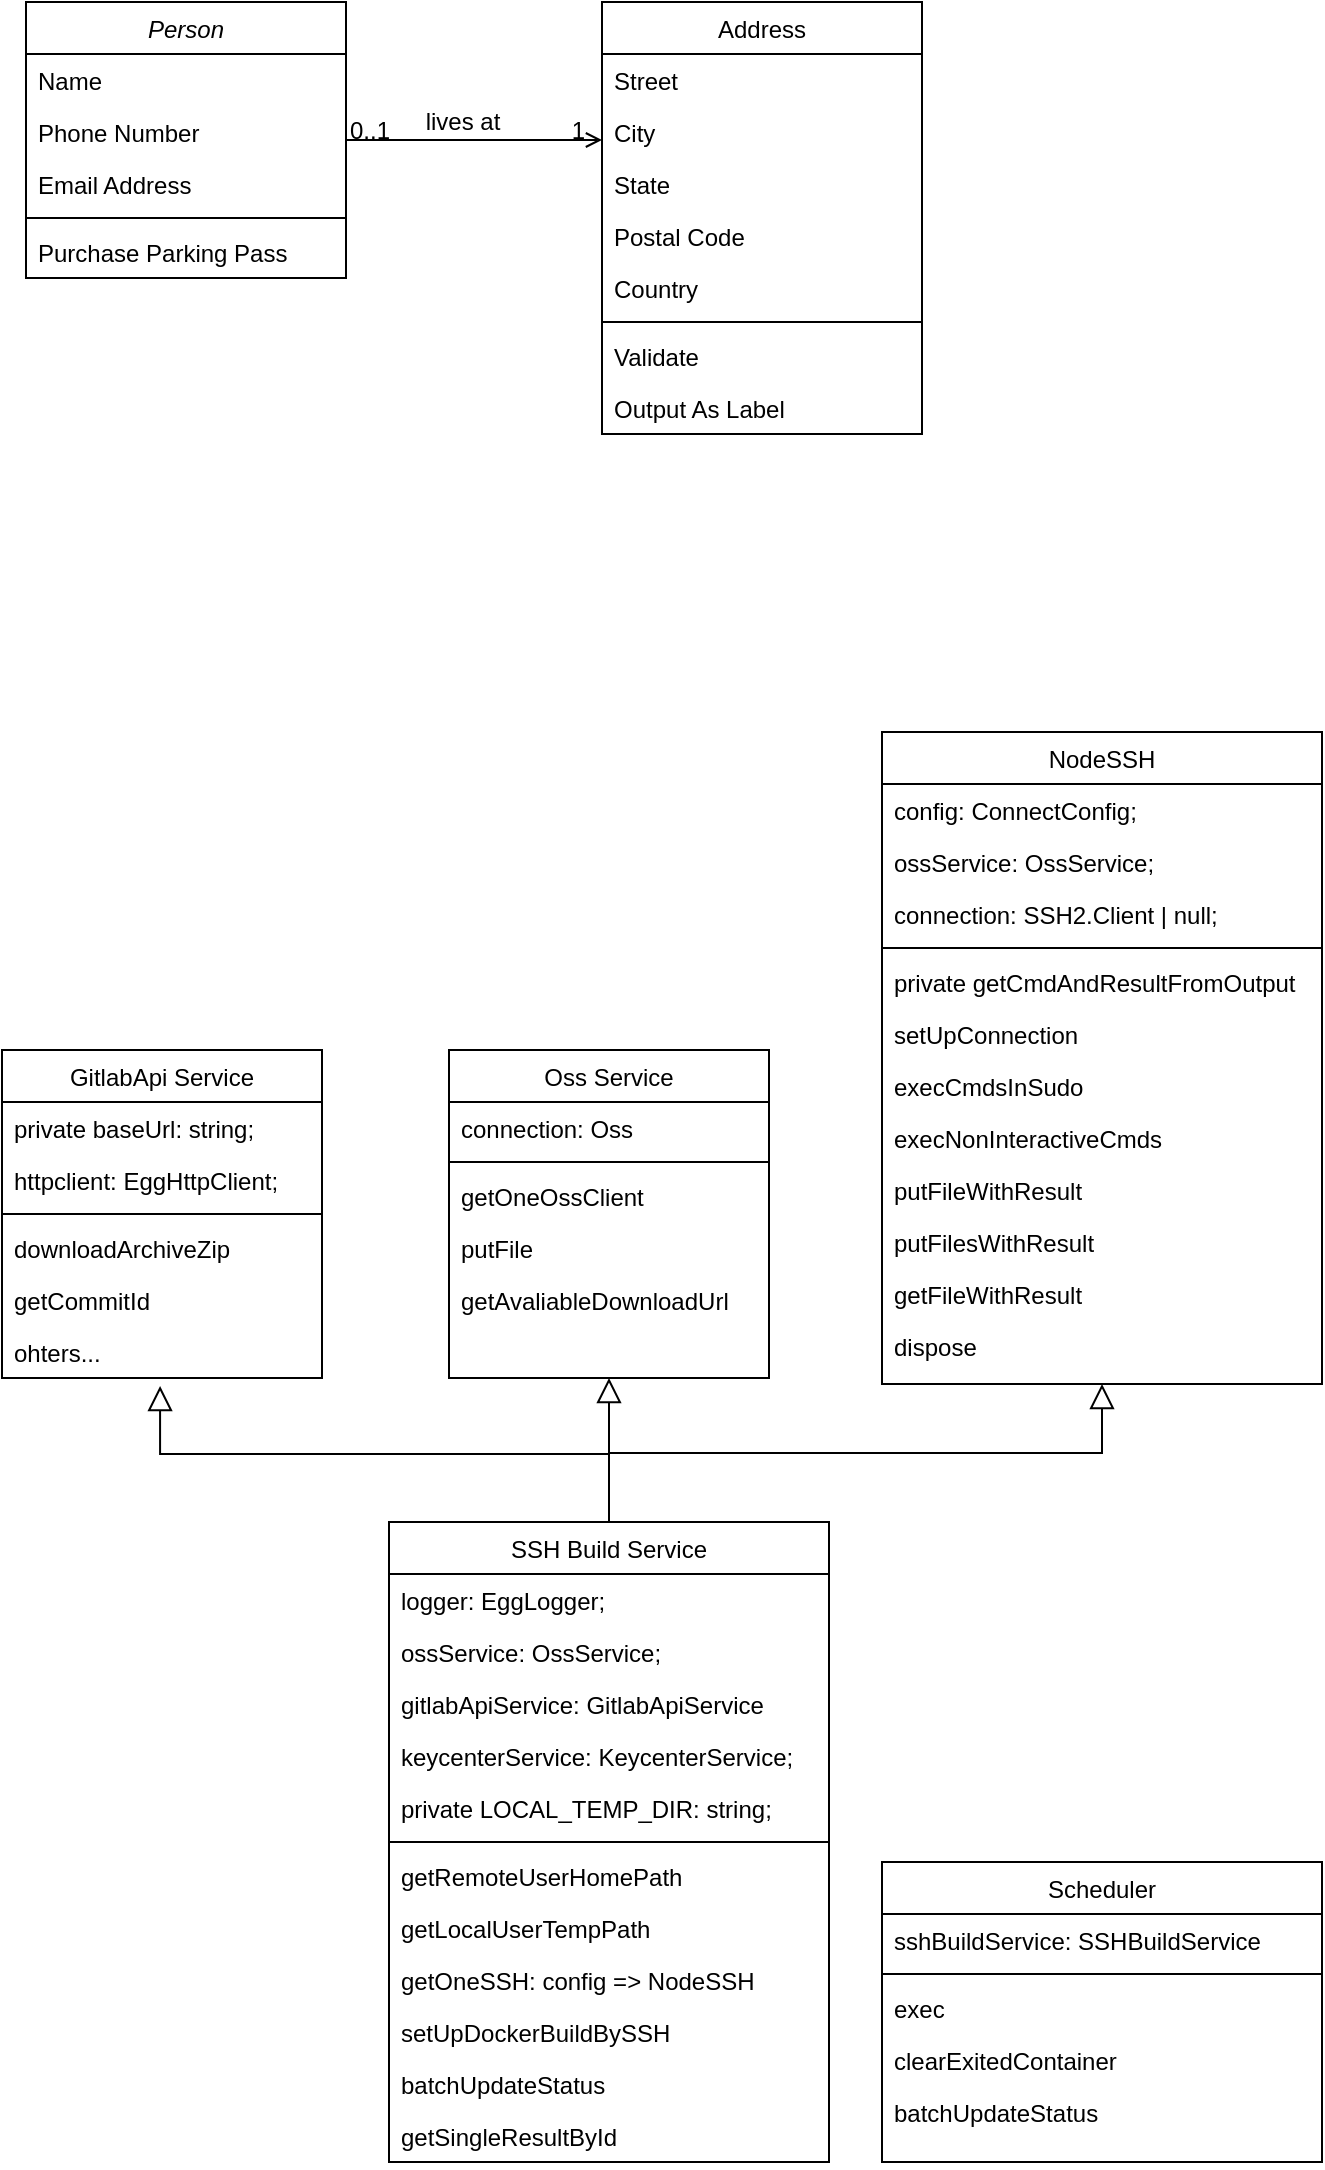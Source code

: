 <mxfile version="20.3.6" type="github">
  <diagram id="C5RBs43oDa-KdzZeNtuy" name="Page-1">
    <mxGraphModel dx="772" dy="834" grid="0" gridSize="10" guides="1" tooltips="1" connect="1" arrows="1" fold="1" page="1" pageScale="1" pageWidth="827" pageHeight="1169" math="0" shadow="0">
      <root>
        <mxCell id="WIyWlLk6GJQsqaUBKTNV-0" />
        <mxCell id="WIyWlLk6GJQsqaUBKTNV-1" parent="WIyWlLk6GJQsqaUBKTNV-0" />
        <mxCell id="zkfFHV4jXpPFQw0GAbJ--0" value="Person" style="swimlane;fontStyle=2;align=center;verticalAlign=top;childLayout=stackLayout;horizontal=1;startSize=26;horizontalStack=0;resizeParent=1;resizeLast=0;collapsible=1;marginBottom=0;rounded=0;shadow=0;strokeWidth=1;" parent="WIyWlLk6GJQsqaUBKTNV-1" vertex="1">
          <mxGeometry x="42" y="10" width="160" height="138" as="geometry">
            <mxRectangle x="220" y="120" width="160" height="26" as="alternateBounds" />
          </mxGeometry>
        </mxCell>
        <mxCell id="zkfFHV4jXpPFQw0GAbJ--1" value="Name" style="text;align=left;verticalAlign=top;spacingLeft=4;spacingRight=4;overflow=hidden;rotatable=0;points=[[0,0.5],[1,0.5]];portConstraint=eastwest;" parent="zkfFHV4jXpPFQw0GAbJ--0" vertex="1">
          <mxGeometry y="26" width="160" height="26" as="geometry" />
        </mxCell>
        <mxCell id="zkfFHV4jXpPFQw0GAbJ--2" value="Phone Number" style="text;align=left;verticalAlign=top;spacingLeft=4;spacingRight=4;overflow=hidden;rotatable=0;points=[[0,0.5],[1,0.5]];portConstraint=eastwest;rounded=0;shadow=0;html=0;" parent="zkfFHV4jXpPFQw0GAbJ--0" vertex="1">
          <mxGeometry y="52" width="160" height="26" as="geometry" />
        </mxCell>
        <mxCell id="zkfFHV4jXpPFQw0GAbJ--3" value="Email Address" style="text;align=left;verticalAlign=top;spacingLeft=4;spacingRight=4;overflow=hidden;rotatable=0;points=[[0,0.5],[1,0.5]];portConstraint=eastwest;rounded=0;shadow=0;html=0;" parent="zkfFHV4jXpPFQw0GAbJ--0" vertex="1">
          <mxGeometry y="78" width="160" height="26" as="geometry" />
        </mxCell>
        <mxCell id="zkfFHV4jXpPFQw0GAbJ--4" value="" style="line;html=1;strokeWidth=1;align=left;verticalAlign=middle;spacingTop=-1;spacingLeft=3;spacingRight=3;rotatable=0;labelPosition=right;points=[];portConstraint=eastwest;" parent="zkfFHV4jXpPFQw0GAbJ--0" vertex="1">
          <mxGeometry y="104" width="160" height="8" as="geometry" />
        </mxCell>
        <mxCell id="zkfFHV4jXpPFQw0GAbJ--5" value="Purchase Parking Pass" style="text;align=left;verticalAlign=top;spacingLeft=4;spacingRight=4;overflow=hidden;rotatable=0;points=[[0,0.5],[1,0.5]];portConstraint=eastwest;" parent="zkfFHV4jXpPFQw0GAbJ--0" vertex="1">
          <mxGeometry y="112" width="160" height="26" as="geometry" />
        </mxCell>
        <mxCell id="zkfFHV4jXpPFQw0GAbJ--17" value="Address" style="swimlane;fontStyle=0;align=center;verticalAlign=top;childLayout=stackLayout;horizontal=1;startSize=26;horizontalStack=0;resizeParent=1;resizeLast=0;collapsible=1;marginBottom=0;rounded=0;shadow=0;strokeWidth=1;" parent="WIyWlLk6GJQsqaUBKTNV-1" vertex="1">
          <mxGeometry x="330" y="10" width="160" height="216" as="geometry">
            <mxRectangle x="550" y="140" width="160" height="26" as="alternateBounds" />
          </mxGeometry>
        </mxCell>
        <mxCell id="zkfFHV4jXpPFQw0GAbJ--18" value="Street" style="text;align=left;verticalAlign=top;spacingLeft=4;spacingRight=4;overflow=hidden;rotatable=0;points=[[0,0.5],[1,0.5]];portConstraint=eastwest;" parent="zkfFHV4jXpPFQw0GAbJ--17" vertex="1">
          <mxGeometry y="26" width="160" height="26" as="geometry" />
        </mxCell>
        <mxCell id="zkfFHV4jXpPFQw0GAbJ--19" value="City" style="text;align=left;verticalAlign=top;spacingLeft=4;spacingRight=4;overflow=hidden;rotatable=0;points=[[0,0.5],[1,0.5]];portConstraint=eastwest;rounded=0;shadow=0;html=0;" parent="zkfFHV4jXpPFQw0GAbJ--17" vertex="1">
          <mxGeometry y="52" width="160" height="26" as="geometry" />
        </mxCell>
        <mxCell id="zkfFHV4jXpPFQw0GAbJ--20" value="State" style="text;align=left;verticalAlign=top;spacingLeft=4;spacingRight=4;overflow=hidden;rotatable=0;points=[[0,0.5],[1,0.5]];portConstraint=eastwest;rounded=0;shadow=0;html=0;" parent="zkfFHV4jXpPFQw0GAbJ--17" vertex="1">
          <mxGeometry y="78" width="160" height="26" as="geometry" />
        </mxCell>
        <mxCell id="zkfFHV4jXpPFQw0GAbJ--21" value="Postal Code" style="text;align=left;verticalAlign=top;spacingLeft=4;spacingRight=4;overflow=hidden;rotatable=0;points=[[0,0.5],[1,0.5]];portConstraint=eastwest;rounded=0;shadow=0;html=0;" parent="zkfFHV4jXpPFQw0GAbJ--17" vertex="1">
          <mxGeometry y="104" width="160" height="26" as="geometry" />
        </mxCell>
        <mxCell id="zkfFHV4jXpPFQw0GAbJ--22" value="Country" style="text;align=left;verticalAlign=top;spacingLeft=4;spacingRight=4;overflow=hidden;rotatable=0;points=[[0,0.5],[1,0.5]];portConstraint=eastwest;rounded=0;shadow=0;html=0;" parent="zkfFHV4jXpPFQw0GAbJ--17" vertex="1">
          <mxGeometry y="130" width="160" height="26" as="geometry" />
        </mxCell>
        <mxCell id="zkfFHV4jXpPFQw0GAbJ--23" value="" style="line;html=1;strokeWidth=1;align=left;verticalAlign=middle;spacingTop=-1;spacingLeft=3;spacingRight=3;rotatable=0;labelPosition=right;points=[];portConstraint=eastwest;" parent="zkfFHV4jXpPFQw0GAbJ--17" vertex="1">
          <mxGeometry y="156" width="160" height="8" as="geometry" />
        </mxCell>
        <mxCell id="zkfFHV4jXpPFQw0GAbJ--24" value="Validate" style="text;align=left;verticalAlign=top;spacingLeft=4;spacingRight=4;overflow=hidden;rotatable=0;points=[[0,0.5],[1,0.5]];portConstraint=eastwest;" parent="zkfFHV4jXpPFQw0GAbJ--17" vertex="1">
          <mxGeometry y="164" width="160" height="26" as="geometry" />
        </mxCell>
        <mxCell id="zkfFHV4jXpPFQw0GAbJ--25" value="Output As Label" style="text;align=left;verticalAlign=top;spacingLeft=4;spacingRight=4;overflow=hidden;rotatable=0;points=[[0,0.5],[1,0.5]];portConstraint=eastwest;" parent="zkfFHV4jXpPFQw0GAbJ--17" vertex="1">
          <mxGeometry y="190" width="160" height="26" as="geometry" />
        </mxCell>
        <mxCell id="zkfFHV4jXpPFQw0GAbJ--26" value="" style="endArrow=open;shadow=0;strokeWidth=1;rounded=0;endFill=1;edgeStyle=elbowEdgeStyle;elbow=vertical;" parent="WIyWlLk6GJQsqaUBKTNV-1" source="zkfFHV4jXpPFQw0GAbJ--0" target="zkfFHV4jXpPFQw0GAbJ--17" edge="1">
          <mxGeometry x="0.5" y="41" relative="1" as="geometry">
            <mxPoint x="202" y="82" as="sourcePoint" />
            <mxPoint x="362" y="82" as="targetPoint" />
            <mxPoint x="-40" y="32" as="offset" />
          </mxGeometry>
        </mxCell>
        <mxCell id="zkfFHV4jXpPFQw0GAbJ--27" value="0..1" style="resizable=0;align=left;verticalAlign=bottom;labelBackgroundColor=none;fontSize=12;" parent="zkfFHV4jXpPFQw0GAbJ--26" connectable="0" vertex="1">
          <mxGeometry x="-1" relative="1" as="geometry">
            <mxPoint y="4" as="offset" />
          </mxGeometry>
        </mxCell>
        <mxCell id="zkfFHV4jXpPFQw0GAbJ--28" value="1" style="resizable=0;align=right;verticalAlign=bottom;labelBackgroundColor=none;fontSize=12;" parent="zkfFHV4jXpPFQw0GAbJ--26" connectable="0" vertex="1">
          <mxGeometry x="1" relative="1" as="geometry">
            <mxPoint x="-7" y="4" as="offset" />
          </mxGeometry>
        </mxCell>
        <mxCell id="zkfFHV4jXpPFQw0GAbJ--29" value="lives at" style="text;html=1;resizable=0;points=[];;align=center;verticalAlign=middle;labelBackgroundColor=none;rounded=0;shadow=0;strokeWidth=1;fontSize=12;" parent="zkfFHV4jXpPFQw0GAbJ--26" vertex="1" connectable="0">
          <mxGeometry x="0.5" y="49" relative="1" as="geometry">
            <mxPoint x="-38" y="40" as="offset" />
          </mxGeometry>
        </mxCell>
        <mxCell id="7YvquaI75A_6ejGReijv-2" value="Oss Service" style="swimlane;fontStyle=0;align=center;verticalAlign=top;childLayout=stackLayout;horizontal=1;startSize=26;horizontalStack=0;resizeParent=1;resizeLast=0;collapsible=1;marginBottom=0;rounded=0;shadow=0;strokeWidth=1;" vertex="1" parent="WIyWlLk6GJQsqaUBKTNV-1">
          <mxGeometry x="253.5" y="534" width="160" height="164" as="geometry">
            <mxRectangle x="550" y="140" width="160" height="26" as="alternateBounds" />
          </mxGeometry>
        </mxCell>
        <mxCell id="7YvquaI75A_6ejGReijv-3" value="connection: Oss" style="text;align=left;verticalAlign=top;spacingLeft=4;spacingRight=4;overflow=hidden;rotatable=0;points=[[0,0.5],[1,0.5]];portConstraint=eastwest;" vertex="1" parent="7YvquaI75A_6ejGReijv-2">
          <mxGeometry y="26" width="160" height="26" as="geometry" />
        </mxCell>
        <mxCell id="7YvquaI75A_6ejGReijv-8" value="" style="line;html=1;strokeWidth=1;align=left;verticalAlign=middle;spacingTop=-1;spacingLeft=3;spacingRight=3;rotatable=0;labelPosition=right;points=[];portConstraint=eastwest;" vertex="1" parent="7YvquaI75A_6ejGReijv-2">
          <mxGeometry y="52" width="160" height="8" as="geometry" />
        </mxCell>
        <mxCell id="7YvquaI75A_6ejGReijv-11" value="getOneOssClient" style="text;align=left;verticalAlign=top;spacingLeft=4;spacingRight=4;overflow=hidden;rotatable=0;points=[[0,0.5],[1,0.5]];portConstraint=eastwest;" vertex="1" parent="7YvquaI75A_6ejGReijv-2">
          <mxGeometry y="60" width="160" height="26" as="geometry" />
        </mxCell>
        <mxCell id="7YvquaI75A_6ejGReijv-9" value="putFile" style="text;align=left;verticalAlign=top;spacingLeft=4;spacingRight=4;overflow=hidden;rotatable=0;points=[[0,0.5],[1,0.5]];portConstraint=eastwest;" vertex="1" parent="7YvquaI75A_6ejGReijv-2">
          <mxGeometry y="86" width="160" height="26" as="geometry" />
        </mxCell>
        <mxCell id="7YvquaI75A_6ejGReijv-10" value="getAvaliableDownloadUrl&#xa;" style="text;align=left;verticalAlign=top;spacingLeft=4;spacingRight=4;overflow=hidden;rotatable=0;points=[[0,0.5],[1,0.5]];portConstraint=eastwest;" vertex="1" parent="7YvquaI75A_6ejGReijv-2">
          <mxGeometry y="112" width="160" height="26" as="geometry" />
        </mxCell>
        <mxCell id="7YvquaI75A_6ejGReijv-12" value="GitlabApi Service" style="swimlane;fontStyle=0;align=center;verticalAlign=top;childLayout=stackLayout;horizontal=1;startSize=26;horizontalStack=0;resizeParent=1;resizeLast=0;collapsible=1;marginBottom=0;rounded=0;shadow=0;strokeWidth=1;" vertex="1" parent="WIyWlLk6GJQsqaUBKTNV-1">
          <mxGeometry x="30" y="534" width="160" height="164" as="geometry">
            <mxRectangle x="550" y="140" width="160" height="26" as="alternateBounds" />
          </mxGeometry>
        </mxCell>
        <mxCell id="7YvquaI75A_6ejGReijv-13" value="private baseUrl: string;" style="text;align=left;verticalAlign=top;spacingLeft=4;spacingRight=4;overflow=hidden;rotatable=0;points=[[0,0.5],[1,0.5]];portConstraint=eastwest;" vertex="1" parent="7YvquaI75A_6ejGReijv-12">
          <mxGeometry y="26" width="160" height="26" as="geometry" />
        </mxCell>
        <mxCell id="7YvquaI75A_6ejGReijv-25" value="httpclient: EggHttpClient;" style="text;align=left;verticalAlign=top;spacingLeft=4;spacingRight=4;overflow=hidden;rotatable=0;points=[[0,0.5],[1,0.5]];portConstraint=eastwest;" vertex="1" parent="7YvquaI75A_6ejGReijv-12">
          <mxGeometry y="52" width="160" height="26" as="geometry" />
        </mxCell>
        <mxCell id="7YvquaI75A_6ejGReijv-18" value="" style="line;html=1;strokeWidth=1;align=left;verticalAlign=middle;spacingTop=-1;spacingLeft=3;spacingRight=3;rotatable=0;labelPosition=right;points=[];portConstraint=eastwest;" vertex="1" parent="7YvquaI75A_6ejGReijv-12">
          <mxGeometry y="78" width="160" height="8" as="geometry" />
        </mxCell>
        <mxCell id="7YvquaI75A_6ejGReijv-19" value="downloadArchiveZip" style="text;align=left;verticalAlign=top;spacingLeft=4;spacingRight=4;overflow=hidden;rotatable=0;points=[[0,0.5],[1,0.5]];portConstraint=eastwest;" vertex="1" parent="7YvquaI75A_6ejGReijv-12">
          <mxGeometry y="86" width="160" height="26" as="geometry" />
        </mxCell>
        <mxCell id="7YvquaI75A_6ejGReijv-42" value="getCommitId" style="text;align=left;verticalAlign=top;spacingLeft=4;spacingRight=4;overflow=hidden;rotatable=0;points=[[0,0.5],[1,0.5]];portConstraint=eastwest;" vertex="1" parent="7YvquaI75A_6ejGReijv-12">
          <mxGeometry y="112" width="160" height="26" as="geometry" />
        </mxCell>
        <mxCell id="7YvquaI75A_6ejGReijv-20" value="ohters..." style="text;align=left;verticalAlign=top;spacingLeft=4;spacingRight=4;overflow=hidden;rotatable=0;points=[[0,0.5],[1,0.5]];portConstraint=eastwest;" vertex="1" parent="7YvquaI75A_6ejGReijv-12">
          <mxGeometry y="138" width="160" height="26" as="geometry" />
        </mxCell>
        <mxCell id="7YvquaI75A_6ejGReijv-26" value="NodeSSH" style="swimlane;fontStyle=0;align=center;verticalAlign=top;childLayout=stackLayout;horizontal=1;startSize=26;horizontalStack=0;resizeParent=1;resizeLast=0;collapsible=1;marginBottom=0;rounded=0;shadow=0;strokeWidth=1;" vertex="1" parent="WIyWlLk6GJQsqaUBKTNV-1">
          <mxGeometry x="470" y="375" width="220" height="326" as="geometry">
            <mxRectangle x="550" y="140" width="160" height="26" as="alternateBounds" />
          </mxGeometry>
        </mxCell>
        <mxCell id="7YvquaI75A_6ejGReijv-27" value="config: ConnectConfig;" style="text;align=left;verticalAlign=top;spacingLeft=4;spacingRight=4;overflow=hidden;rotatable=0;points=[[0,0.5],[1,0.5]];portConstraint=eastwest;" vertex="1" parent="7YvquaI75A_6ejGReijv-26">
          <mxGeometry y="26" width="220" height="26" as="geometry" />
        </mxCell>
        <mxCell id="7YvquaI75A_6ejGReijv-28" value="ossService: OssService;" style="text;align=left;verticalAlign=top;spacingLeft=4;spacingRight=4;overflow=hidden;rotatable=0;points=[[0,0.5],[1,0.5]];portConstraint=eastwest;rounded=0;shadow=0;html=0;" vertex="1" parent="7YvquaI75A_6ejGReijv-26">
          <mxGeometry y="52" width="220" height="26" as="geometry" />
        </mxCell>
        <mxCell id="7YvquaI75A_6ejGReijv-29" value="connection: SSH2.Client | null;" style="text;align=left;verticalAlign=top;spacingLeft=4;spacingRight=4;overflow=hidden;rotatable=0;points=[[0,0.5],[1,0.5]];portConstraint=eastwest;rounded=0;shadow=0;html=0;" vertex="1" parent="7YvquaI75A_6ejGReijv-26">
          <mxGeometry y="78" width="220" height="26" as="geometry" />
        </mxCell>
        <mxCell id="7YvquaI75A_6ejGReijv-32" value="" style="line;html=1;strokeWidth=1;align=left;verticalAlign=middle;spacingTop=-1;spacingLeft=3;spacingRight=3;rotatable=0;labelPosition=right;points=[];portConstraint=eastwest;" vertex="1" parent="7YvquaI75A_6ejGReijv-26">
          <mxGeometry y="104" width="220" height="8" as="geometry" />
        </mxCell>
        <mxCell id="7YvquaI75A_6ejGReijv-75" value="private getCmdAndResultFromOutput" style="text;align=left;verticalAlign=top;spacingLeft=4;spacingRight=4;overflow=hidden;rotatable=0;points=[[0,0.5],[1,0.5]];portConstraint=eastwest;" vertex="1" parent="7YvquaI75A_6ejGReijv-26">
          <mxGeometry y="112" width="220" height="26" as="geometry" />
        </mxCell>
        <mxCell id="7YvquaI75A_6ejGReijv-33" value="setUpConnection" style="text;align=left;verticalAlign=top;spacingLeft=4;spacingRight=4;overflow=hidden;rotatable=0;points=[[0,0.5],[1,0.5]];portConstraint=eastwest;" vertex="1" parent="7YvquaI75A_6ejGReijv-26">
          <mxGeometry y="138" width="220" height="26" as="geometry" />
        </mxCell>
        <mxCell id="7YvquaI75A_6ejGReijv-34" value="execCmdsInSudo" style="text;align=left;verticalAlign=top;spacingLeft=4;spacingRight=4;overflow=hidden;rotatable=0;points=[[0,0.5],[1,0.5]];portConstraint=eastwest;" vertex="1" parent="7YvquaI75A_6ejGReijv-26">
          <mxGeometry y="164" width="220" height="26" as="geometry" />
        </mxCell>
        <mxCell id="7YvquaI75A_6ejGReijv-35" value="execNonInteractiveCmds" style="text;align=left;verticalAlign=top;spacingLeft=4;spacingRight=4;overflow=hidden;rotatable=0;points=[[0,0.5],[1,0.5]];portConstraint=eastwest;" vertex="1" parent="7YvquaI75A_6ejGReijv-26">
          <mxGeometry y="190" width="220" height="26" as="geometry" />
        </mxCell>
        <mxCell id="7YvquaI75A_6ejGReijv-38" value="putFileWithResult" style="text;align=left;verticalAlign=top;spacingLeft=4;spacingRight=4;overflow=hidden;rotatable=0;points=[[0,0.5],[1,0.5]];portConstraint=eastwest;" vertex="1" parent="7YvquaI75A_6ejGReijv-26">
          <mxGeometry y="216" width="220" height="26" as="geometry" />
        </mxCell>
        <mxCell id="7YvquaI75A_6ejGReijv-36" value="putFilesWithResult" style="text;align=left;verticalAlign=top;spacingLeft=4;spacingRight=4;overflow=hidden;rotatable=0;points=[[0,0.5],[1,0.5]];portConstraint=eastwest;" vertex="1" parent="7YvquaI75A_6ejGReijv-26">
          <mxGeometry y="242" width="220" height="26" as="geometry" />
        </mxCell>
        <mxCell id="7YvquaI75A_6ejGReijv-37" value="getFileWithResult" style="text;align=left;verticalAlign=top;spacingLeft=4;spacingRight=4;overflow=hidden;rotatable=0;points=[[0,0.5],[1,0.5]];portConstraint=eastwest;" vertex="1" parent="7YvquaI75A_6ejGReijv-26">
          <mxGeometry y="268" width="220" height="26" as="geometry" />
        </mxCell>
        <mxCell id="7YvquaI75A_6ejGReijv-76" value="dispose" style="text;align=left;verticalAlign=top;spacingLeft=4;spacingRight=4;overflow=hidden;rotatable=0;points=[[0,0.5],[1,0.5]];portConstraint=eastwest;" vertex="1" parent="7YvquaI75A_6ejGReijv-26">
          <mxGeometry y="294" width="220" height="26" as="geometry" />
        </mxCell>
        <mxCell id="7YvquaI75A_6ejGReijv-56" value="SSH Build Service" style="swimlane;fontStyle=0;align=center;verticalAlign=top;childLayout=stackLayout;horizontal=1;startSize=26;horizontalStack=0;resizeParent=1;resizeLast=0;collapsible=1;marginBottom=0;rounded=0;shadow=0;strokeWidth=1;" vertex="1" parent="WIyWlLk6GJQsqaUBKTNV-1">
          <mxGeometry x="223.5" y="770" width="220" height="320" as="geometry">
            <mxRectangle x="550" y="140" width="160" height="26" as="alternateBounds" />
          </mxGeometry>
        </mxCell>
        <mxCell id="7YvquaI75A_6ejGReijv-57" value="logger: EggLogger;" style="text;align=left;verticalAlign=top;spacingLeft=4;spacingRight=4;overflow=hidden;rotatable=0;points=[[0,0.5],[1,0.5]];portConstraint=eastwest;" vertex="1" parent="7YvquaI75A_6ejGReijv-56">
          <mxGeometry y="26" width="220" height="26" as="geometry" />
        </mxCell>
        <mxCell id="7YvquaI75A_6ejGReijv-58" value="ossService: OssService;" style="text;align=left;verticalAlign=top;spacingLeft=4;spacingRight=4;overflow=hidden;rotatable=0;points=[[0,0.5],[1,0.5]];portConstraint=eastwest;rounded=0;shadow=0;html=0;" vertex="1" parent="7YvquaI75A_6ejGReijv-56">
          <mxGeometry y="52" width="220" height="26" as="geometry" />
        </mxCell>
        <mxCell id="7YvquaI75A_6ejGReijv-59" value="gitlabApiService: GitlabApiService" style="text;align=left;verticalAlign=top;spacingLeft=4;spacingRight=4;overflow=hidden;rotatable=0;points=[[0,0.5],[1,0.5]];portConstraint=eastwest;rounded=0;shadow=0;html=0;" vertex="1" parent="7YvquaI75A_6ejGReijv-56">
          <mxGeometry y="78" width="220" height="26" as="geometry" />
        </mxCell>
        <mxCell id="7YvquaI75A_6ejGReijv-60" value="keycenterService: KeycenterService;" style="text;align=left;verticalAlign=top;spacingLeft=4;spacingRight=4;overflow=hidden;rotatable=0;points=[[0,0.5],[1,0.5]];portConstraint=eastwest;rounded=0;shadow=0;html=0;" vertex="1" parent="7YvquaI75A_6ejGReijv-56">
          <mxGeometry y="104" width="220" height="26" as="geometry" />
        </mxCell>
        <mxCell id="7YvquaI75A_6ejGReijv-61" value="private LOCAL_TEMP_DIR: string;" style="text;align=left;verticalAlign=top;spacingLeft=4;spacingRight=4;overflow=hidden;rotatable=0;points=[[0,0.5],[1,0.5]];portConstraint=eastwest;rounded=0;shadow=0;html=0;" vertex="1" parent="7YvquaI75A_6ejGReijv-56">
          <mxGeometry y="130" width="220" height="26" as="geometry" />
        </mxCell>
        <mxCell id="7YvquaI75A_6ejGReijv-62" value="" style="line;html=1;strokeWidth=1;align=left;verticalAlign=middle;spacingTop=-1;spacingLeft=3;spacingRight=3;rotatable=0;labelPosition=right;points=[];portConstraint=eastwest;" vertex="1" parent="7YvquaI75A_6ejGReijv-56">
          <mxGeometry y="156" width="220" height="8" as="geometry" />
        </mxCell>
        <mxCell id="7YvquaI75A_6ejGReijv-63" value="getRemoteUserHomePath" style="text;align=left;verticalAlign=top;spacingLeft=4;spacingRight=4;overflow=hidden;rotatable=0;points=[[0,0.5],[1,0.5]];portConstraint=eastwest;" vertex="1" parent="7YvquaI75A_6ejGReijv-56">
          <mxGeometry y="164" width="220" height="26" as="geometry" />
        </mxCell>
        <mxCell id="7YvquaI75A_6ejGReijv-64" value="getLocalUserTempPath" style="text;align=left;verticalAlign=top;spacingLeft=4;spacingRight=4;overflow=hidden;rotatable=0;points=[[0,0.5],[1,0.5]];portConstraint=eastwest;" vertex="1" parent="7YvquaI75A_6ejGReijv-56">
          <mxGeometry y="190" width="220" height="26" as="geometry" />
        </mxCell>
        <mxCell id="7YvquaI75A_6ejGReijv-65" value="getOneSSH: config =&gt; NodeSSH" style="text;align=left;verticalAlign=top;spacingLeft=4;spacingRight=4;overflow=hidden;rotatable=0;points=[[0,0.5],[1,0.5]];portConstraint=eastwest;" vertex="1" parent="7YvquaI75A_6ejGReijv-56">
          <mxGeometry y="216" width="220" height="26" as="geometry" />
        </mxCell>
        <mxCell id="7YvquaI75A_6ejGReijv-66" value="setUpDockerBuildBySSH" style="text;align=left;verticalAlign=top;spacingLeft=4;spacingRight=4;overflow=hidden;rotatable=0;points=[[0,0.5],[1,0.5]];portConstraint=eastwest;" vertex="1" parent="7YvquaI75A_6ejGReijv-56">
          <mxGeometry y="242" width="220" height="26" as="geometry" />
        </mxCell>
        <mxCell id="7YvquaI75A_6ejGReijv-67" value="batchUpdateStatus" style="text;align=left;verticalAlign=top;spacingLeft=4;spacingRight=4;overflow=hidden;rotatable=0;points=[[0,0.5],[1,0.5]];portConstraint=eastwest;" vertex="1" parent="7YvquaI75A_6ejGReijv-56">
          <mxGeometry y="268" width="220" height="26" as="geometry" />
        </mxCell>
        <mxCell id="7YvquaI75A_6ejGReijv-68" value="getSingleResultById&#xa;" style="text;align=left;verticalAlign=top;spacingLeft=4;spacingRight=4;overflow=hidden;rotatable=0;points=[[0,0.5],[1,0.5]];portConstraint=eastwest;" vertex="1" parent="7YvquaI75A_6ejGReijv-56">
          <mxGeometry y="294" width="220" height="26" as="geometry" />
        </mxCell>
        <mxCell id="7YvquaI75A_6ejGReijv-69" value="Scheduler" style="swimlane;fontStyle=0;align=center;verticalAlign=top;childLayout=stackLayout;horizontal=1;startSize=26;horizontalStack=0;resizeParent=1;resizeLast=0;collapsible=1;marginBottom=0;rounded=0;shadow=0;strokeWidth=1;" vertex="1" parent="WIyWlLk6GJQsqaUBKTNV-1">
          <mxGeometry x="470" y="940" width="220" height="150" as="geometry">
            <mxRectangle x="550" y="140" width="160" height="26" as="alternateBounds" />
          </mxGeometry>
        </mxCell>
        <mxCell id="7YvquaI75A_6ejGReijv-70" value="sshBuildService: SSHBuildService" style="text;align=left;verticalAlign=top;spacingLeft=4;spacingRight=4;overflow=hidden;rotatable=0;points=[[0,0.5],[1,0.5]];portConstraint=eastwest;" vertex="1" parent="7YvquaI75A_6ejGReijv-69">
          <mxGeometry y="26" width="220" height="26" as="geometry" />
        </mxCell>
        <mxCell id="7YvquaI75A_6ejGReijv-71" value="" style="line;html=1;strokeWidth=1;align=left;verticalAlign=middle;spacingTop=-1;spacingLeft=3;spacingRight=3;rotatable=0;labelPosition=right;points=[];portConstraint=eastwest;" vertex="1" parent="7YvquaI75A_6ejGReijv-69">
          <mxGeometry y="52" width="220" height="8" as="geometry" />
        </mxCell>
        <mxCell id="7YvquaI75A_6ejGReijv-72" value="exec" style="text;align=left;verticalAlign=top;spacingLeft=4;spacingRight=4;overflow=hidden;rotatable=0;points=[[0,0.5],[1,0.5]];portConstraint=eastwest;" vertex="1" parent="7YvquaI75A_6ejGReijv-69">
          <mxGeometry y="60" width="220" height="26" as="geometry" />
        </mxCell>
        <mxCell id="7YvquaI75A_6ejGReijv-73" value="clearExitedContainer" style="text;align=left;verticalAlign=top;spacingLeft=4;spacingRight=4;overflow=hidden;rotatable=0;points=[[0,0.5],[1,0.5]];portConstraint=eastwest;" vertex="1" parent="7YvquaI75A_6ejGReijv-69">
          <mxGeometry y="86" width="220" height="26" as="geometry" />
        </mxCell>
        <mxCell id="7YvquaI75A_6ejGReijv-74" value="batchUpdateStatus" style="text;align=left;verticalAlign=top;spacingLeft=4;spacingRight=4;overflow=hidden;rotatable=0;points=[[0,0.5],[1,0.5]];portConstraint=eastwest;" vertex="1" parent="7YvquaI75A_6ejGReijv-69">
          <mxGeometry y="112" width="220" height="26" as="geometry" />
        </mxCell>
        <mxCell id="7YvquaI75A_6ejGReijv-77" value="" style="endArrow=block;endSize=10;endFill=0;shadow=0;strokeWidth=1;rounded=0;edgeStyle=elbowEdgeStyle;elbow=vertical;exitX=0.5;exitY=0;exitDx=0;exitDy=0;entryX=0.5;entryY=1;entryDx=0;entryDy=0;" edge="1" parent="WIyWlLk6GJQsqaUBKTNV-1" source="7YvquaI75A_6ejGReijv-56" target="7YvquaI75A_6ejGReijv-2">
          <mxGeometry width="160" relative="1" as="geometry">
            <mxPoint x="320" y="812" as="sourcePoint" />
            <mxPoint x="210" y="710" as="targetPoint" />
          </mxGeometry>
        </mxCell>
        <mxCell id="7YvquaI75A_6ejGReijv-78" value="" style="endArrow=block;endSize=10;endFill=0;shadow=0;strokeWidth=1;rounded=0;edgeStyle=elbowEdgeStyle;elbow=vertical;entryX=0.494;entryY=1.154;entryDx=0;entryDy=0;entryPerimeter=0;" edge="1" parent="WIyWlLk6GJQsqaUBKTNV-1" source="7YvquaI75A_6ejGReijv-56" target="7YvquaI75A_6ejGReijv-20">
          <mxGeometry width="160" relative="1" as="geometry">
            <mxPoint x="70" y="852" as="sourcePoint" />
            <mxPoint x="70" y="730" as="targetPoint" />
          </mxGeometry>
        </mxCell>
        <mxCell id="7YvquaI75A_6ejGReijv-79" value="" style="endArrow=block;endSize=10;endFill=0;shadow=0;strokeWidth=1;rounded=0;edgeStyle=elbowEdgeStyle;elbow=vertical;exitX=0.5;exitY=0;exitDx=0;exitDy=0;entryX=0.5;entryY=1;entryDx=0;entryDy=0;" edge="1" parent="WIyWlLk6GJQsqaUBKTNV-1" source="7YvquaI75A_6ejGReijv-56" target="7YvquaI75A_6ejGReijv-26">
          <mxGeometry width="160" relative="1" as="geometry">
            <mxPoint x="380" y="802" as="sourcePoint" />
            <mxPoint x="380" y="680" as="targetPoint" />
          </mxGeometry>
        </mxCell>
      </root>
    </mxGraphModel>
  </diagram>
</mxfile>
